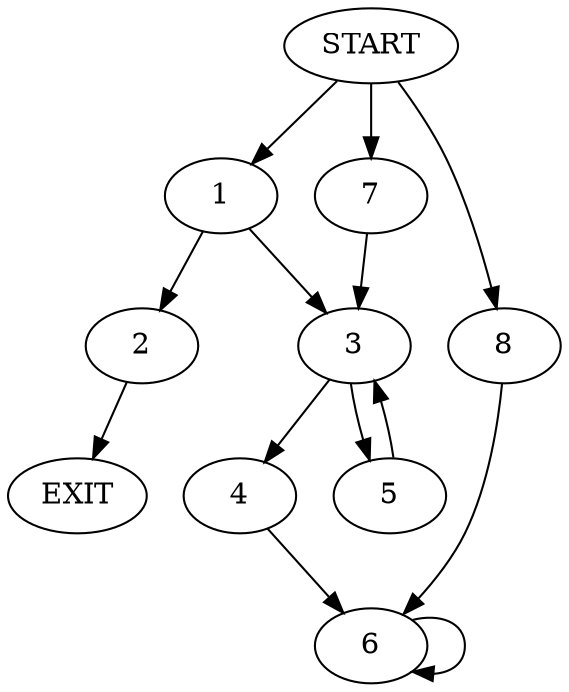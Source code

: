 digraph {
0 [label="START"]
9 [label="EXIT"]
0 -> 1
1 -> 2
1 -> 3
2 -> 9
3 -> 4
3 -> 5
5 -> 3
4 -> 6
0 -> 7
7 -> 3
6 -> 6
0 -> 8
8 -> 6
}
